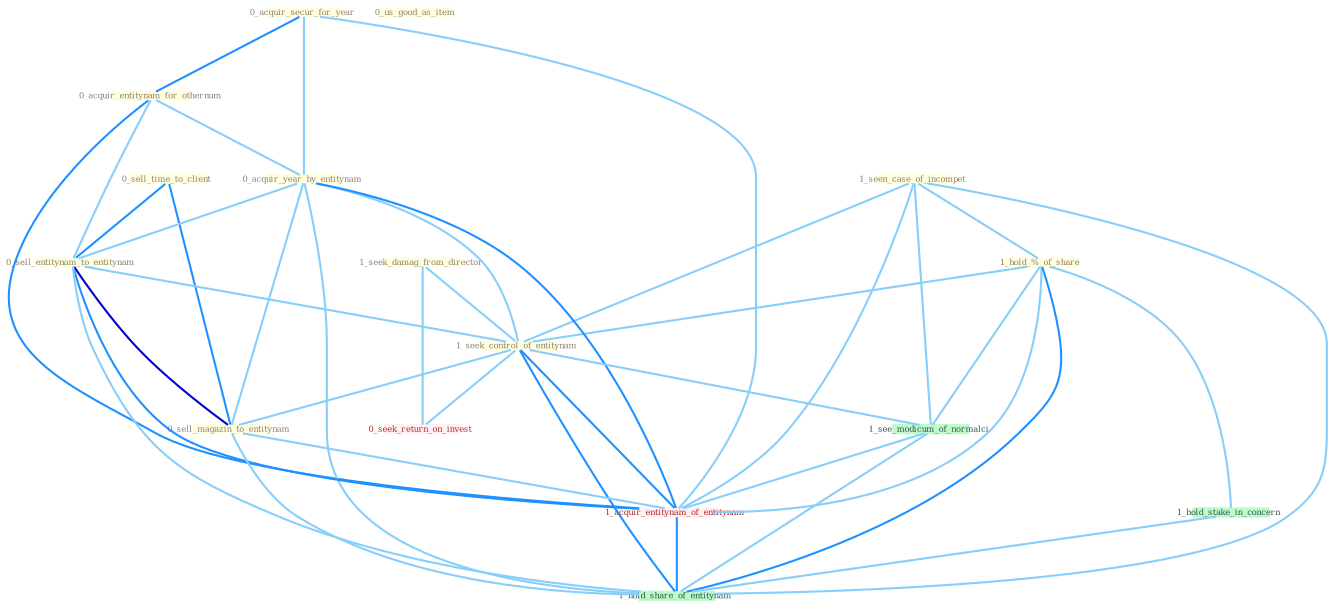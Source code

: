 Graph G{ 
    node
    [shape=polygon,style=filled,width=.5,height=.06,color="#BDFCC9",fixedsize=true,fontsize=4,
    fontcolor="#2f4f4f"];
    {node
    [color="#ffffe0", fontcolor="#8b7d6b"] "0_sell_time_to_client " "0_acquir_secur_for_year " "0_acquir_entitynam_for_othernum " "1_seek_damag_from_director " "1_seen_case_of_incompet " "1_hold_%_of_share " "0_acquir_year_by_entitynam " "0_sell_entitynam_to_entitynam " "0_us_good_as_item " "1_seek_control_of_entitynam " "0_sell_magazin_to_entitynam "}
{node [color="#fff0f5", fontcolor="#b22222"] "0_seek_return_on_invest " "1_acquir_entitynam_of_entitynam "}
edge [color="#B0E2FF"];

	"0_sell_time_to_client " -- "0_sell_entitynam_to_entitynam " [w="2", color="#1e90ff" , len=0.8];
	"0_sell_time_to_client " -- "0_sell_magazin_to_entitynam " [w="2", color="#1e90ff" , len=0.8];
	"0_acquir_secur_for_year " -- "0_acquir_entitynam_for_othernum " [w="2", color="#1e90ff" , len=0.8];
	"0_acquir_secur_for_year " -- "0_acquir_year_by_entitynam " [w="1", color="#87cefa" ];
	"0_acquir_secur_for_year " -- "1_acquir_entitynam_of_entitynam " [w="1", color="#87cefa" ];
	"0_acquir_entitynam_for_othernum " -- "0_acquir_year_by_entitynam " [w="1", color="#87cefa" ];
	"0_acquir_entitynam_for_othernum " -- "0_sell_entitynam_to_entitynam " [w="1", color="#87cefa" ];
	"0_acquir_entitynam_for_othernum " -- "1_acquir_entitynam_of_entitynam " [w="2", color="#1e90ff" , len=0.8];
	"1_seek_damag_from_director " -- "1_seek_control_of_entitynam " [w="1", color="#87cefa" ];
	"1_seek_damag_from_director " -- "0_seek_return_on_invest " [w="1", color="#87cefa" ];
	"1_seen_case_of_incompet " -- "1_hold_%_of_share " [w="1", color="#87cefa" ];
	"1_seen_case_of_incompet " -- "1_seek_control_of_entitynam " [w="1", color="#87cefa" ];
	"1_seen_case_of_incompet " -- "1_see_modicum_of_normalci " [w="1", color="#87cefa" ];
	"1_seen_case_of_incompet " -- "1_acquir_entitynam_of_entitynam " [w="1", color="#87cefa" ];
	"1_seen_case_of_incompet " -- "1_hold_share_of_entitynam " [w="1", color="#87cefa" ];
	"1_hold_%_of_share " -- "1_seek_control_of_entitynam " [w="1", color="#87cefa" ];
	"1_hold_%_of_share " -- "1_hold_stake_in_concern " [w="1", color="#87cefa" ];
	"1_hold_%_of_share " -- "1_see_modicum_of_normalci " [w="1", color="#87cefa" ];
	"1_hold_%_of_share " -- "1_acquir_entitynam_of_entitynam " [w="1", color="#87cefa" ];
	"1_hold_%_of_share " -- "1_hold_share_of_entitynam " [w="2", color="#1e90ff" , len=0.8];
	"0_acquir_year_by_entitynam " -- "0_sell_entitynam_to_entitynam " [w="1", color="#87cefa" ];
	"0_acquir_year_by_entitynam " -- "1_seek_control_of_entitynam " [w="1", color="#87cefa" ];
	"0_acquir_year_by_entitynam " -- "0_sell_magazin_to_entitynam " [w="1", color="#87cefa" ];
	"0_acquir_year_by_entitynam " -- "1_acquir_entitynam_of_entitynam " [w="2", color="#1e90ff" , len=0.8];
	"0_acquir_year_by_entitynam " -- "1_hold_share_of_entitynam " [w="1", color="#87cefa" ];
	"0_sell_entitynam_to_entitynam " -- "1_seek_control_of_entitynam " [w="1", color="#87cefa" ];
	"0_sell_entitynam_to_entitynam " -- "0_sell_magazin_to_entitynam " [w="3", color="#0000cd" , len=0.6];
	"0_sell_entitynam_to_entitynam " -- "1_acquir_entitynam_of_entitynam " [w="2", color="#1e90ff" , len=0.8];
	"0_sell_entitynam_to_entitynam " -- "1_hold_share_of_entitynam " [w="1", color="#87cefa" ];
	"1_seek_control_of_entitynam " -- "0_sell_magazin_to_entitynam " [w="1", color="#87cefa" ];
	"1_seek_control_of_entitynam " -- "0_seek_return_on_invest " [w="1", color="#87cefa" ];
	"1_seek_control_of_entitynam " -- "1_see_modicum_of_normalci " [w="1", color="#87cefa" ];
	"1_seek_control_of_entitynam " -- "1_acquir_entitynam_of_entitynam " [w="2", color="#1e90ff" , len=0.8];
	"1_seek_control_of_entitynam " -- "1_hold_share_of_entitynam " [w="2", color="#1e90ff" , len=0.8];
	"0_sell_magazin_to_entitynam " -- "1_acquir_entitynam_of_entitynam " [w="1", color="#87cefa" ];
	"0_sell_magazin_to_entitynam " -- "1_hold_share_of_entitynam " [w="1", color="#87cefa" ];
	"1_hold_stake_in_concern " -- "1_hold_share_of_entitynam " [w="1", color="#87cefa" ];
	"1_see_modicum_of_normalci " -- "1_acquir_entitynam_of_entitynam " [w="1", color="#87cefa" ];
	"1_see_modicum_of_normalci " -- "1_hold_share_of_entitynam " [w="1", color="#87cefa" ];
	"1_acquir_entitynam_of_entitynam " -- "1_hold_share_of_entitynam " [w="2", color="#1e90ff" , len=0.8];
}